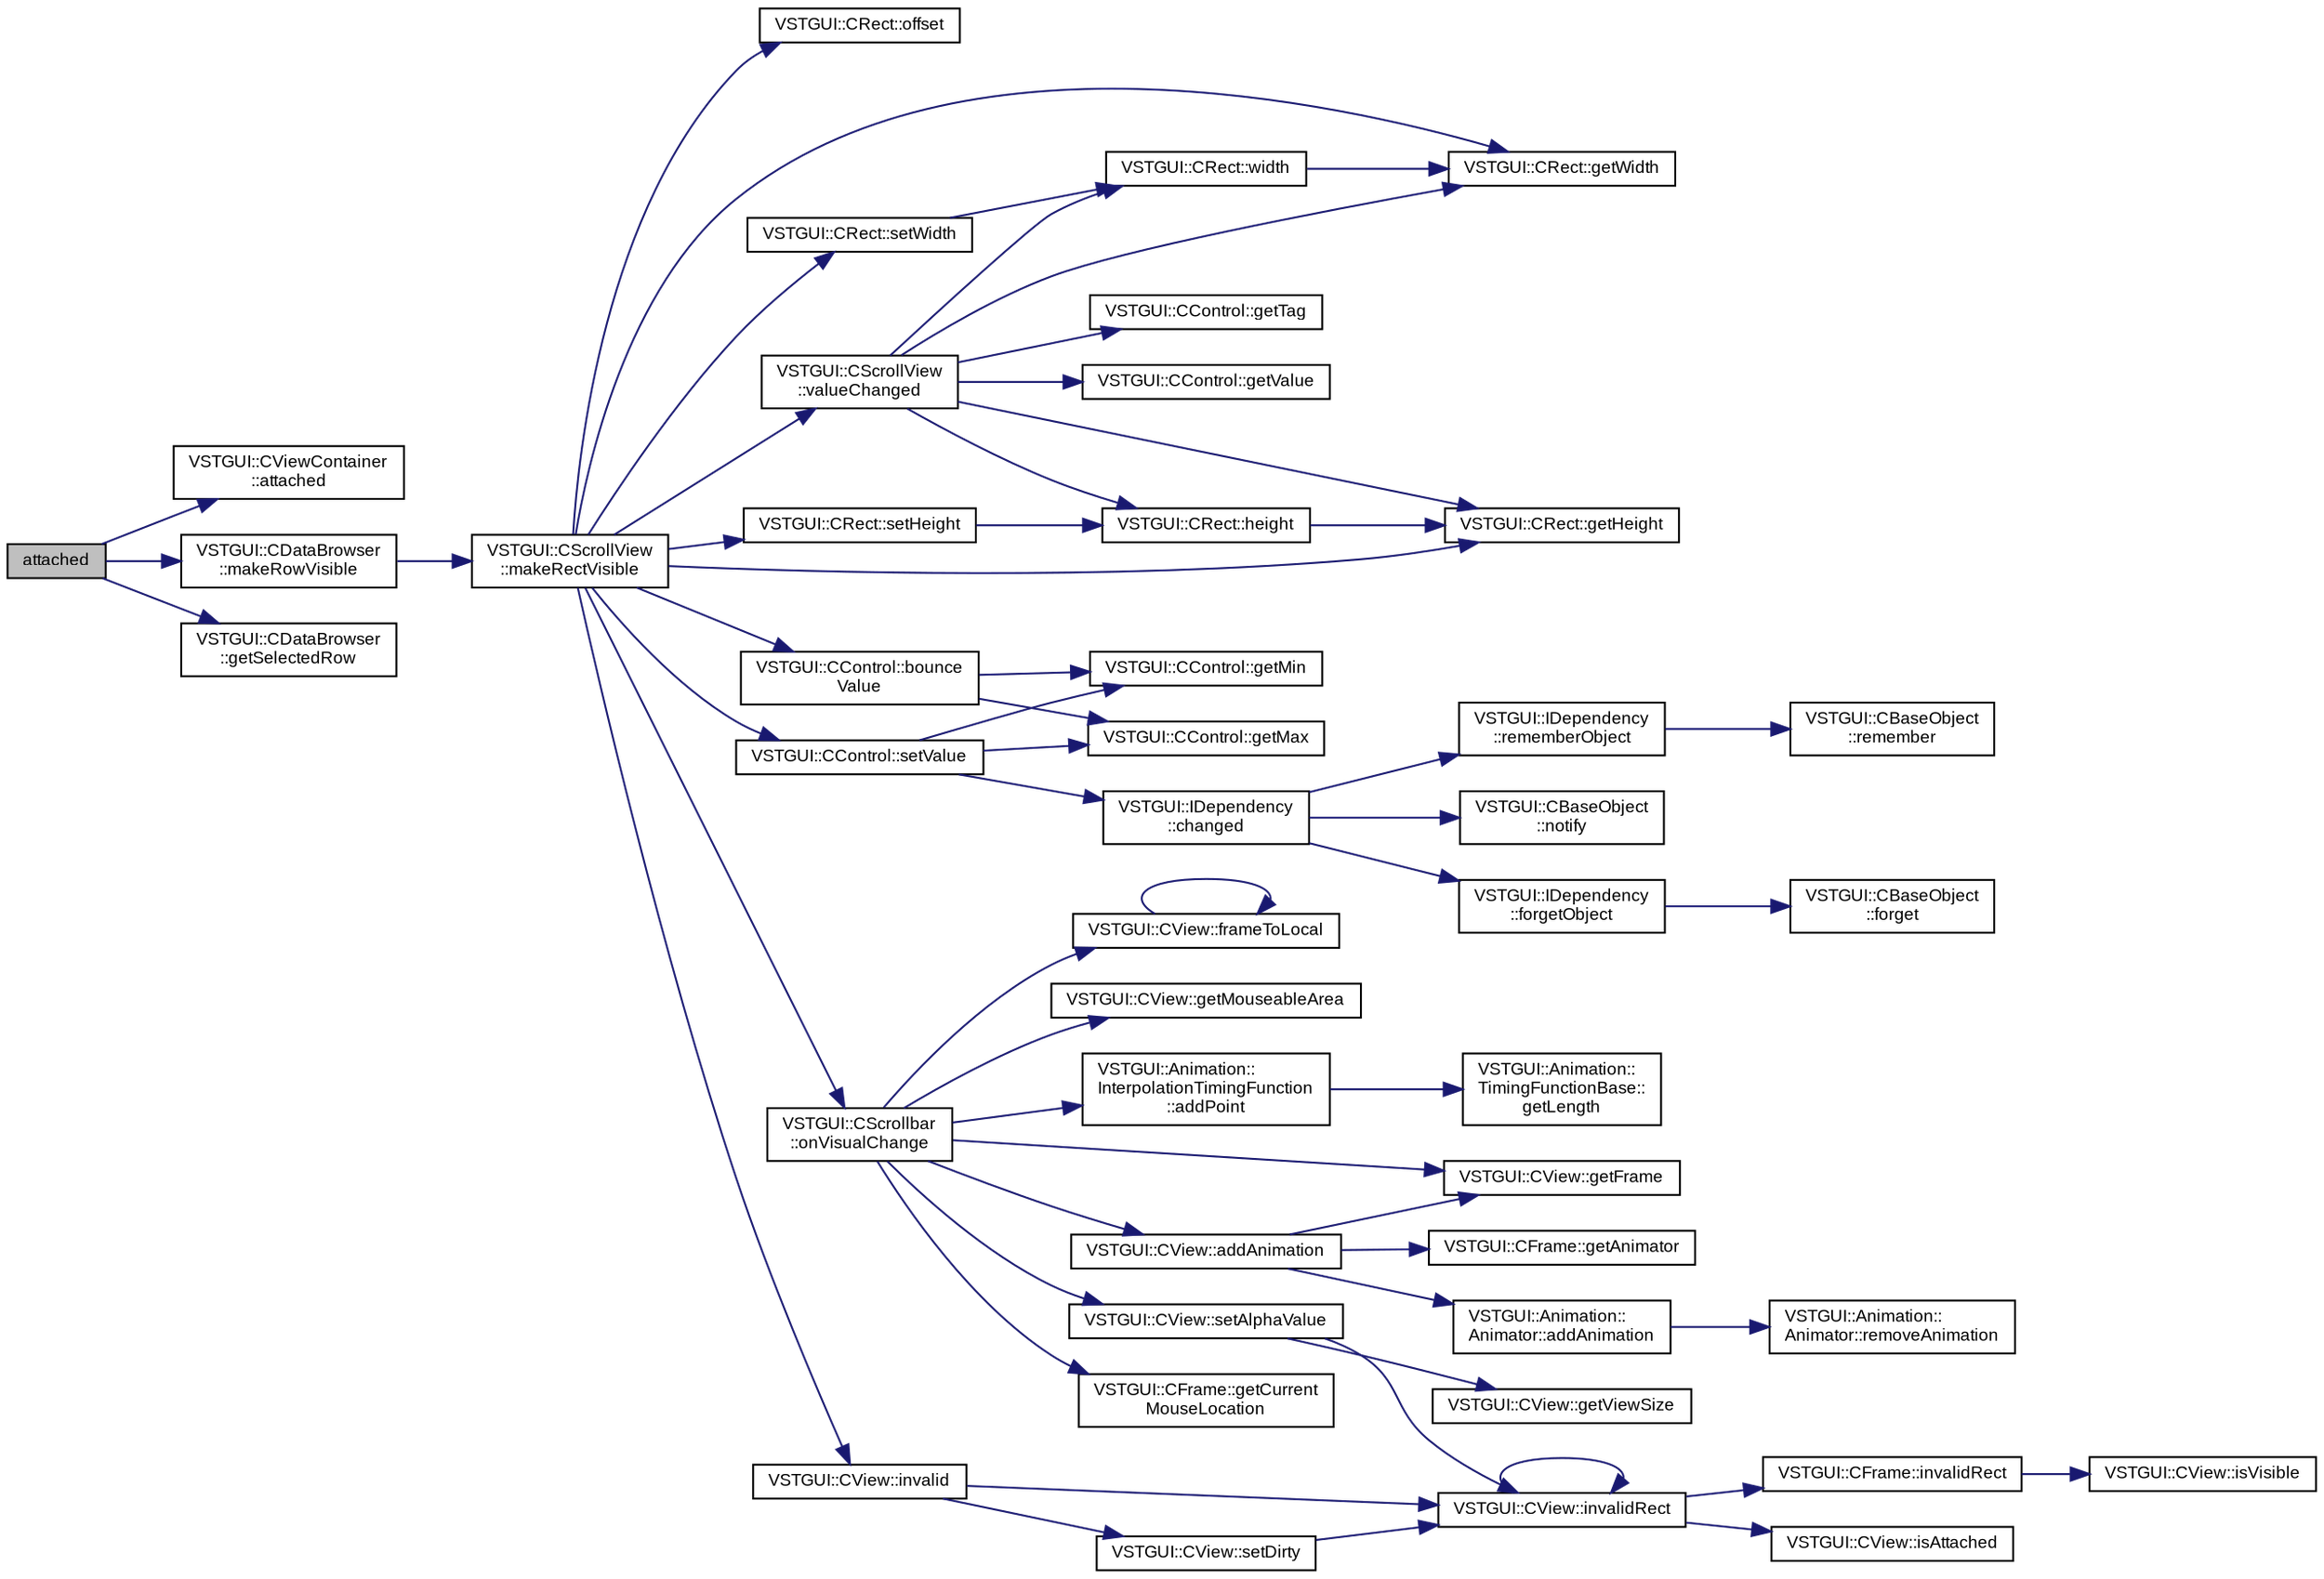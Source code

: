 digraph "attached"
{
  bgcolor="transparent";
  edge [fontname="Arial",fontsize="9",labelfontname="Arial",labelfontsize="9"];
  node [fontname="Arial",fontsize="9",shape=record];
  rankdir="LR";
  Node1 [label="attached",height=0.2,width=0.4,color="black", fillcolor="grey75", style="filled" fontcolor="black"];
  Node1 -> Node2 [color="midnightblue",fontsize="9",style="solid",fontname="Arial"];
  Node2 [label="VSTGUI::CViewContainer\l::attached",height=0.2,width=0.4,color="black",URL="$class_v_s_t_g_u_i_1_1_c_view_container.html#a346862a374e9b89e0ca2ceb05028f4e2",tooltip="view is attached to a parent view "];
  Node1 -> Node3 [color="midnightblue",fontsize="9",style="solid",fontname="Arial"];
  Node3 [label="VSTGUI::CDataBrowser\l::makeRowVisible",height=0.2,width=0.4,color="black",URL="$class_v_s_t_g_u_i_1_1_c_data_browser.html#a40456bf67a2cbb0eaa5bdb3897e8c0b8",tooltip="scrolls the scrollview so that row is visible "];
  Node3 -> Node4 [color="midnightblue",fontsize="9",style="solid",fontname="Arial"];
  Node4 [label="VSTGUI::CScrollView\l::makeRectVisible",height=0.2,width=0.4,color="black",URL="$class_v_s_t_g_u_i_1_1_c_scroll_view.html#ad69f12c2e8328208ba0f58b845a04ecf",tooltip="set scrollview to show rect "];
  Node4 -> Node5 [color="midnightblue",fontsize="9",style="solid",fontname="Arial"];
  Node5 [label="VSTGUI::CRect::offset",height=0.2,width=0.4,color="black",URL="$struct_v_s_t_g_u_i_1_1_c_rect.html#a34e2c9a2a3f466838aadef8f924ec052"];
  Node4 -> Node6 [color="midnightblue",fontsize="9",style="solid",fontname="Arial"];
  Node6 [label="VSTGUI::CRect::setWidth",height=0.2,width=0.4,color="black",URL="$struct_v_s_t_g_u_i_1_1_c_rect.html#a43c65b4dbff10a6e0690afc240932ada"];
  Node6 -> Node7 [color="midnightblue",fontsize="9",style="solid",fontname="Arial"];
  Node7 [label="VSTGUI::CRect::width",height=0.2,width=0.4,color="black",URL="$struct_v_s_t_g_u_i_1_1_c_rect.html#aac17e64c594f7da1f088efeb1e53f114"];
  Node7 -> Node8 [color="midnightblue",fontsize="9",style="solid",fontname="Arial"];
  Node8 [label="VSTGUI::CRect::getWidth",height=0.2,width=0.4,color="black",URL="$struct_v_s_t_g_u_i_1_1_c_rect.html#a8b4fe88292b8e95807a9b07a26cd1cb1"];
  Node4 -> Node8 [color="midnightblue",fontsize="9",style="solid",fontname="Arial"];
  Node4 -> Node9 [color="midnightblue",fontsize="9",style="solid",fontname="Arial"];
  Node9 [label="VSTGUI::CRect::setHeight",height=0.2,width=0.4,color="black",URL="$struct_v_s_t_g_u_i_1_1_c_rect.html#a73019d7036550c431f4a09eac2dc02c7"];
  Node9 -> Node10 [color="midnightblue",fontsize="9",style="solid",fontname="Arial"];
  Node10 [label="VSTGUI::CRect::height",height=0.2,width=0.4,color="black",URL="$struct_v_s_t_g_u_i_1_1_c_rect.html#a5ca7ffa8316b6835e331dfd01534ed32"];
  Node10 -> Node11 [color="midnightblue",fontsize="9",style="solid",fontname="Arial"];
  Node11 [label="VSTGUI::CRect::getHeight",height=0.2,width=0.4,color="black",URL="$struct_v_s_t_g_u_i_1_1_c_rect.html#a1f4be3a475a8fb7d8defa4621c01558d"];
  Node4 -> Node11 [color="midnightblue",fontsize="9",style="solid",fontname="Arial"];
  Node4 -> Node12 [color="midnightblue",fontsize="9",style="solid",fontname="Arial"];
  Node12 [label="VSTGUI::CControl::setValue",height=0.2,width=0.4,color="black",URL="$class_v_s_t_g_u_i_1_1_c_control.html#a06bf62da9ba043bcf1b4c26bb2bf357b"];
  Node12 -> Node13 [color="midnightblue",fontsize="9",style="solid",fontname="Arial"];
  Node13 [label="VSTGUI::CControl::getMin",height=0.2,width=0.4,color="black",URL="$class_v_s_t_g_u_i_1_1_c_control.html#a7cf3216ed0a504f4bab603c67ef403f2"];
  Node12 -> Node14 [color="midnightblue",fontsize="9",style="solid",fontname="Arial"];
  Node14 [label="VSTGUI::CControl::getMax",height=0.2,width=0.4,color="black",URL="$class_v_s_t_g_u_i_1_1_c_control.html#aa89b448a266e794c3d967593b3faf4a8"];
  Node12 -> Node15 [color="midnightblue",fontsize="9",style="solid",fontname="Arial"];
  Node15 [label="VSTGUI::IDependency\l::changed",height=0.2,width=0.4,color="black",URL="$class_v_s_t_g_u_i_1_1_i_dependency.html#acac105ad797d9700f9a31946792ecbc0"];
  Node15 -> Node16 [color="midnightblue",fontsize="9",style="solid",fontname="Arial"];
  Node16 [label="VSTGUI::IDependency\l::rememberObject",height=0.2,width=0.4,color="black",URL="$class_v_s_t_g_u_i_1_1_i_dependency.html#a9005955fa448192caddbbced658a616c"];
  Node16 -> Node17 [color="midnightblue",fontsize="9",style="solid",fontname="Arial"];
  Node17 [label="VSTGUI::CBaseObject\l::remember",height=0.2,width=0.4,color="black",URL="$class_v_s_t_g_u_i_1_1_c_base_object.html#ada0719d1daaca4af1795018001769311",tooltip="increase refcount "];
  Node15 -> Node18 [color="midnightblue",fontsize="9",style="solid",fontname="Arial"];
  Node18 [label="VSTGUI::CBaseObject\l::notify",height=0.2,width=0.4,color="black",URL="$class_v_s_t_g_u_i_1_1_c_base_object.html#ab18c3bcc0cb674396848861dfd78a83a"];
  Node15 -> Node19 [color="midnightblue",fontsize="9",style="solid",fontname="Arial"];
  Node19 [label="VSTGUI::IDependency\l::forgetObject",height=0.2,width=0.4,color="black",URL="$class_v_s_t_g_u_i_1_1_i_dependency.html#a626f70bf0ebe5646d8e1335e5c8a607a"];
  Node19 -> Node20 [color="midnightblue",fontsize="9",style="solid",fontname="Arial"];
  Node20 [label="VSTGUI::CBaseObject\l::forget",height=0.2,width=0.4,color="black",URL="$class_v_s_t_g_u_i_1_1_c_base_object.html#ad63e28fbe95a3458c97c60bfacd47ab8",tooltip="decrease refcount and delete object if refcount == 0 "];
  Node4 -> Node21 [color="midnightblue",fontsize="9",style="solid",fontname="Arial"];
  Node21 [label="VSTGUI::CControl::bounce\lValue",height=0.2,width=0.4,color="black",URL="$class_v_s_t_g_u_i_1_1_c_control.html#a28bd46996ac9f5362dcf92bf6d825e8d"];
  Node21 -> Node14 [color="midnightblue",fontsize="9",style="solid",fontname="Arial"];
  Node21 -> Node13 [color="midnightblue",fontsize="9",style="solid",fontname="Arial"];
  Node4 -> Node22 [color="midnightblue",fontsize="9",style="solid",fontname="Arial"];
  Node22 [label="VSTGUI::CScrollbar\l::onVisualChange",height=0.2,width=0.4,color="black",URL="$class_v_s_t_g_u_i_1_1_c_scrollbar.html#a4913f82e0e7e6b5a0dafb53aaa2e4cac"];
  Node22 -> Node23 [color="midnightblue",fontsize="9",style="solid",fontname="Arial"];
  Node23 [label="VSTGUI::CView::getFrame",height=0.2,width=0.4,color="black",URL="$class_v_s_t_g_u_i_1_1_c_view.html#a2045d5fae6d0f8c615dc55113828359a",tooltip="get frame "];
  Node22 -> Node24 [color="midnightblue",fontsize="9",style="solid",fontname="Arial"];
  Node24 [label="VSTGUI::CFrame::getCurrent\lMouseLocation",height=0.2,width=0.4,color="black",URL="$class_v_s_t_g_u_i_1_1_c_frame.html#ae4948af61b5725ca232073a29c99d138",tooltip="get current mouse location "];
  Node22 -> Node25 [color="midnightblue",fontsize="9",style="solid",fontname="Arial"];
  Node25 [label="VSTGUI::CView::frameToLocal",height=0.2,width=0.4,color="black",URL="$class_v_s_t_g_u_i_1_1_c_view.html#a9ee172fcd9ca5d6ee196f270717341cf",tooltip="conversion from frame coordinates to local view coordinates "];
  Node25 -> Node25 [color="midnightblue",fontsize="9",style="solid",fontname="Arial"];
  Node22 -> Node26 [color="midnightblue",fontsize="9",style="solid",fontname="Arial"];
  Node26 [label="VSTGUI::CView::getMouseableArea",height=0.2,width=0.4,color="black",URL="$class_v_s_t_g_u_i_1_1_c_view.html#a0883e2f3d12b91de93a789536341203a",tooltip="read only access to the mouseable area "];
  Node22 -> Node27 [color="midnightblue",fontsize="9",style="solid",fontname="Arial"];
  Node27 [label="VSTGUI::Animation::\lInterpolationTimingFunction\l::addPoint",height=0.2,width=0.4,color="black",URL="$class_v_s_t_g_u_i_1_1_animation_1_1_interpolation_timing_function.html#a110935fdba8346f35d530ba0a82419e6",tooltip="both values are normalized ones "];
  Node27 -> Node28 [color="midnightblue",fontsize="9",style="solid",fontname="Arial"];
  Node28 [label="VSTGUI::Animation::\lTimingFunctionBase::\lgetLength",height=0.2,width=0.4,color="black",URL="$class_v_s_t_g_u_i_1_1_animation_1_1_timing_function_base.html#a67cd323fecc35d2cd8895e08f9e242e6"];
  Node22 -> Node29 [color="midnightblue",fontsize="9",style="solid",fontname="Arial"];
  Node29 [label="VSTGUI::CView::addAnimation",height=0.2,width=0.4,color="black",URL="$class_v_s_t_g_u_i_1_1_c_view.html#ad2a5962bd58b120ead1a75f7b4a7ca9a"];
  Node29 -> Node23 [color="midnightblue",fontsize="9",style="solid",fontname="Arial"];
  Node29 -> Node30 [color="midnightblue",fontsize="9",style="solid",fontname="Arial"];
  Node30 [label="VSTGUI::CFrame::getAnimator",height=0.2,width=0.4,color="black",URL="$class_v_s_t_g_u_i_1_1_c_frame.html#aa7609ca92096612f85c0fa58058bd2f8",tooltip="get animator for this frame "];
  Node29 -> Node31 [color="midnightblue",fontsize="9",style="solid",fontname="Arial"];
  Node31 [label="VSTGUI::Animation::\lAnimator::addAnimation",height=0.2,width=0.4,color="black",URL="$class_v_s_t_g_u_i_1_1_animation_1_1_animator.html#a42b159b8f4e793638508e7b38c88c514"];
  Node31 -> Node32 [color="midnightblue",fontsize="9",style="solid",fontname="Arial"];
  Node32 [label="VSTGUI::Animation::\lAnimator::removeAnimation",height=0.2,width=0.4,color="black",URL="$class_v_s_t_g_u_i_1_1_animation_1_1_animator.html#a2d1cd53cfc4276cd235f9ea6fa95026d"];
  Node22 -> Node33 [color="midnightblue",fontsize="9",style="solid",fontname="Arial"];
  Node33 [label="VSTGUI::CView::setAlphaValue",height=0.2,width=0.4,color="black",URL="$class_v_s_t_g_u_i_1_1_c_view.html#a231289d0aa4c6c85931a822afab8b2bf",tooltip="set alpha value which will be applied when drawing this view "];
  Node33 -> Node34 [color="midnightblue",fontsize="9",style="solid",fontname="Arial"];
  Node34 [label="VSTGUI::CView::invalidRect",height=0.2,width=0.4,color="black",URL="$class_v_s_t_g_u_i_1_1_c_view.html#ad414ba3d5e64f9fdc11309e05266ffcf",tooltip="mark rect as invalid "];
  Node34 -> Node35 [color="midnightblue",fontsize="9",style="solid",fontname="Arial"];
  Node35 [label="VSTGUI::CView::isAttached",height=0.2,width=0.4,color="black",URL="$class_v_s_t_g_u_i_1_1_c_view.html#a1b7f04ee36bdaecd09a2625370dc90d8",tooltip="is view attached to a parentView "];
  Node34 -> Node34 [color="midnightblue",fontsize="9",style="solid",fontname="Arial"];
  Node34 -> Node36 [color="midnightblue",fontsize="9",style="solid",fontname="Arial"];
  Node36 [label="VSTGUI::CFrame::invalidRect",height=0.2,width=0.4,color="black",URL="$class_v_s_t_g_u_i_1_1_c_frame.html#ad414ba3d5e64f9fdc11309e05266ffcf",tooltip="mark rect as invalid "];
  Node36 -> Node37 [color="midnightblue",fontsize="9",style="solid",fontname="Arial"];
  Node37 [label="VSTGUI::CView::isVisible",height=0.2,width=0.4,color="black",URL="$class_v_s_t_g_u_i_1_1_c_view.html#a08422ee75ab02691943c1ca87e2bc563",tooltip="get visibility state "];
  Node33 -> Node38 [color="midnightblue",fontsize="9",style="solid",fontname="Arial"];
  Node38 [label="VSTGUI::CView::getViewSize",height=0.2,width=0.4,color="black",URL="$class_v_s_t_g_u_i_1_1_c_view.html#a7b14fb07c53ccfa07dc91900f4fe01f1",tooltip="read only access to view size "];
  Node4 -> Node39 [color="midnightblue",fontsize="9",style="solid",fontname="Arial"];
  Node39 [label="VSTGUI::CView::invalid",height=0.2,width=0.4,color="black",URL="$class_v_s_t_g_u_i_1_1_c_view.html#a51647a4891b4a9cbaf8595171c5ad3fc",tooltip="mark whole view as invalid "];
  Node39 -> Node40 [color="midnightblue",fontsize="9",style="solid",fontname="Arial"];
  Node40 [label="VSTGUI::CView::setDirty",height=0.2,width=0.4,color="black",URL="$class_v_s_t_g_u_i_1_1_c_view.html#a0f19a61606a7f547b62102310063ea76",tooltip="set the view to dirty so that it is redrawn in the next idle. Thread Safe ! "];
  Node40 -> Node34 [color="midnightblue",fontsize="9",style="solid",fontname="Arial"];
  Node39 -> Node34 [color="midnightblue",fontsize="9",style="solid",fontname="Arial"];
  Node4 -> Node41 [color="midnightblue",fontsize="9",style="solid",fontname="Arial"];
  Node41 [label="VSTGUI::CScrollView\l::valueChanged",height=0.2,width=0.4,color="black",URL="$class_v_s_t_g_u_i_1_1_c_scroll_view.html#a9e11979012090b0ff41c3f59aef6023d"];
  Node41 -> Node42 [color="midnightblue",fontsize="9",style="solid",fontname="Arial"];
  Node42 [label="VSTGUI::CControl::getValue",height=0.2,width=0.4,color="black",URL="$class_v_s_t_g_u_i_1_1_c_control.html#a0cecc937d7e222b7e3d8fac5294aa38f"];
  Node41 -> Node43 [color="midnightblue",fontsize="9",style="solid",fontname="Arial"];
  Node43 [label="VSTGUI::CControl::getTag",height=0.2,width=0.4,color="black",URL="$class_v_s_t_g_u_i_1_1_c_control.html#a6f5b9468bcf84c776485950a9c6990c3"];
  Node41 -> Node8 [color="midnightblue",fontsize="9",style="solid",fontname="Arial"];
  Node41 -> Node7 [color="midnightblue",fontsize="9",style="solid",fontname="Arial"];
  Node41 -> Node11 [color="midnightblue",fontsize="9",style="solid",fontname="Arial"];
  Node41 -> Node10 [color="midnightblue",fontsize="9",style="solid",fontname="Arial"];
  Node1 -> Node44 [color="midnightblue",fontsize="9",style="solid",fontname="Arial"];
  Node44 [label="VSTGUI::CDataBrowser\l::getSelectedRow",height=0.2,width=0.4,color="black",URL="$class_v_s_t_g_u_i_1_1_c_data_browser.html#a572b20a67ba16eb19b98a2010b5fed9a",tooltip="get first selected row "];
}
